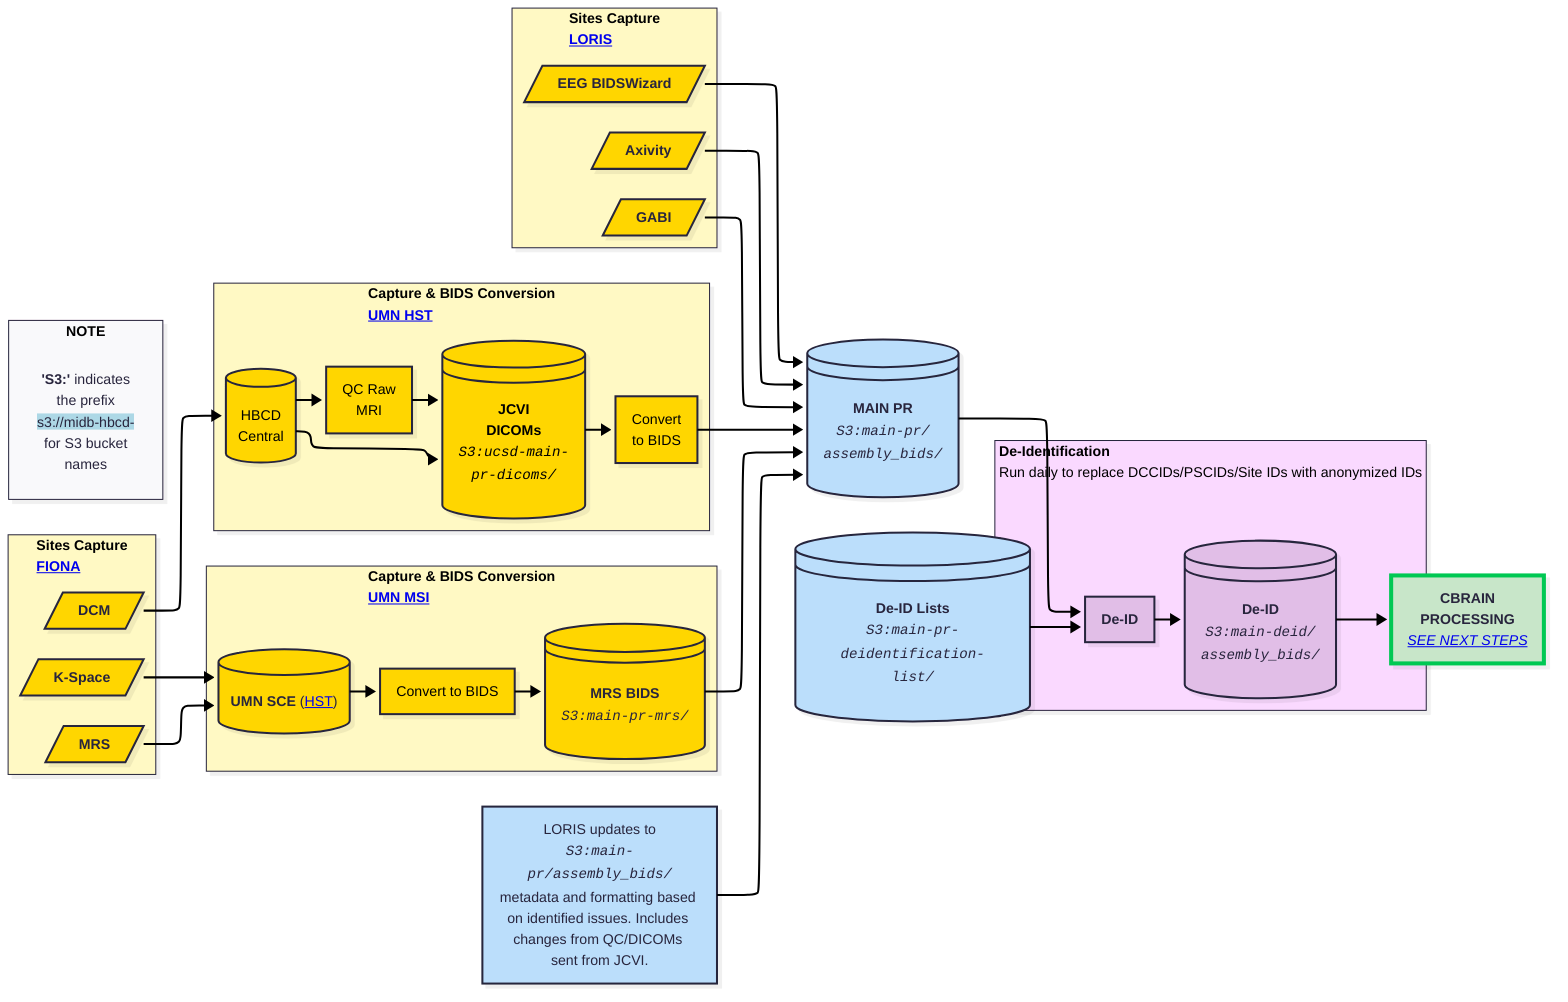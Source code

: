 ---
config:
  layout: elk
  look: neo
  theme: redux
---
flowchart LR
 subgraph Sites_Capture["<b>Sites Capture</b><br><a href=../../orgcharts/#fiona rel=noopener target=_blank><b>FIONA</b></a>"]
        FIONA_KSI[/"<b>DCM</b>"/]
        LORIS_ACM[/"<b>MRS</b>"/]
        n15[/"<b>K-Space</b>"/]
  end
 subgraph Capture_JCVI["<b>Capture &amp; BIDS Conversion<br></b><a href=../../orgcharts/#midb-informatics-hub-msi rel=noopener target=_blank><b>UMN MSI</b></a>"]
        UMN@{ label: "<b>UMN SCE</b> (<a href=\"../../orgcharts/#health-sciences-technology\" rel=\"noopener\" target=\"_blank\">HST</a>)" }
        JCVI["Convert to BIDS"]
        n1@{ label: "<span style=\"color:\"><b>MRS BIDS<br></b></span><i style=\"--tw-scale-x:\"><code style=\"--tw-scale-x:\">S3:main-pr-mrs/</code></i><span style=\"color:\"></span>" }
  end
 subgraph Capture_HST["<b>Capture &amp; BIDS Conversion<br></b><a href=../../orgcharts/#health-sciences-technology rel=noopener target=_blank><b>UMN HST</b></a>"]
        n6["HBCD<br>Central"]
        n9["QC Raw<br>MRI"]
        n10["<b>JCVI<br>DICOMs<br></b><i><code>S3:ucsd-main-<br>pr-dicoms/</code></i>"]
        n11["Convert<br>to BIDS"]
  end
 subgraph Capture_LORIS["<b>Sites Capture</b><br><a href=../../orgcharts/#loris rel=noopener target=_blank><b>LORIS</b></a>"]
        n12[/"<b>EEG BIDSWizard</b>"/]
        n13[/"<b>Axivity</b>"/]
        n14[/"<b>GABI</b>"/]
  end
 subgraph s1["<b style=white-space:>De-Identification</br></b><span style=white-space:>Run daily to replace DCCIDs/PSCIDs/Site IDs with anonymized IDs</span>"]
        n17["<b>De-ID</b>"]
        n18@{ label: "<b><span style=\"text-wrap-mode:\">De-ID</span><br style=\"text-wrap-mode:\"></b><i style=\"--tw-scale-x:\"><code style=\"--tw-scale-x:\">S3:main-deid/<br>assembly_bids/</code></i>" }
  end
 subgraph s6["<b>NOTE</b>"]
        legend@{ label: "<b>'S3:'</b> indicates<br>the prefix<span style=\"background-color:\"><br></span><span style=\"background-color:lightblue;\">s3://midb-hbcd-<br></span>for S3 bucket<br>names" }
  end
    LORIS_ACM --> UMN
    UMN --> JCVI
    JCVI --> n1
    n1 --> RAW_BIDS@{ label: "<b>MAIN PR<br></b><i style=\"--tw-scale-x:\"><code style=\"--tw-scale-x:\">S3:main-pr/<br>assembly_bids/</code></i><i style=\"text-wrap-mode:\"></i><b></b>" }
    n6 --> n9 & n10
    n9 --> n10
    n10 --> n11
    n11 --> RAW_BIDS
    n12 --> RAW_BIDS
    n13 --> RAW_BIDS
    n14 --> RAW_BIDS
    n15 --> UMN
    FIONA_KSI --> n6
    n16@{ label: "<span style=\"color:\">LORIS updates to<br></span><i style=\"--tw-scale-x:\"><code style=\"--tw-scale-x:\">S3:main-pr/assembly_bids/<br></code></i><span style=\"color:\">metadata and formatting based on identified issues. Includes changes from QC/DICOMs sent from JCVI.</span>" } --> RAW_BIDS
    RAW_BIDS --> n17
    n17 --> n18
    n19["<b>De-ID Lists</b><br><code><i>S3:main-pr-deidentification-<br>list/</i></code>"] --> n17
    n18 --> n20@{ label: "<b>CBRAIN<br>PROCESSING</b><br><a href=\"../data-proc-wf/#cbrain-processing-re-identification-lasso-ingestion\" target=\"_top\"><i>SEE NEXT STEPS</i></a>" }
    UMN@{ shape: db}
    JCVI@{ shape: rect}
    n1@{ shape: disk}
    n6@{ shape: db}
    n9@{ shape: rect}
    n10@{ shape: disk}
    n11@{ shape: rect}
    n18@{ shape: disk}
    RAW_BIDS@{ shape: disk}
    n16@{ shape: rect}
    n19@{ shape: disk}
    n20@{ shape: rect}
    style FIONA_KSI fill:#FFD600
    style LORIS_ACM fill:#FFD600
    style n15 fill:#FFD600
    style UMN fill:#FFD600
    style JCVI fill:#FFD600,color:#000000
    style n1 fill:#FFD600
    style n6 fill:#FFD600,color:#000000
    style n9 fill:#FFD600,color:#000000
    style n10 fill:#FFD600,color:#000000
    style n11 fill:#FFD600,color:#000000
    style n12 fill:#FFD600
    style n13 fill:#FFD600
    style n14 fill:#FFD600
    style n17 fill:#E1BEE7
    style n18 fill:#E1BEE7
    style legend stroke:none,fill:transparent
    style RAW_BIDS fill:#BBDEFB
    style n16 fill:#BBDEFB
    style n19 fill:#BBDEFB
    style n20 fill:#C8E6C9,stroke:#00C853,stroke-width:4px,stroke-dasharray: 0
    style Capture_LORIS fill:#FFF9C4
    style Sites_Capture fill:#FFF9C4
    style Capture_JCVI fill:#FFF9C4
    style Capture_HST fill:#FFF9C4
    style s1 fill:#FAD9FF